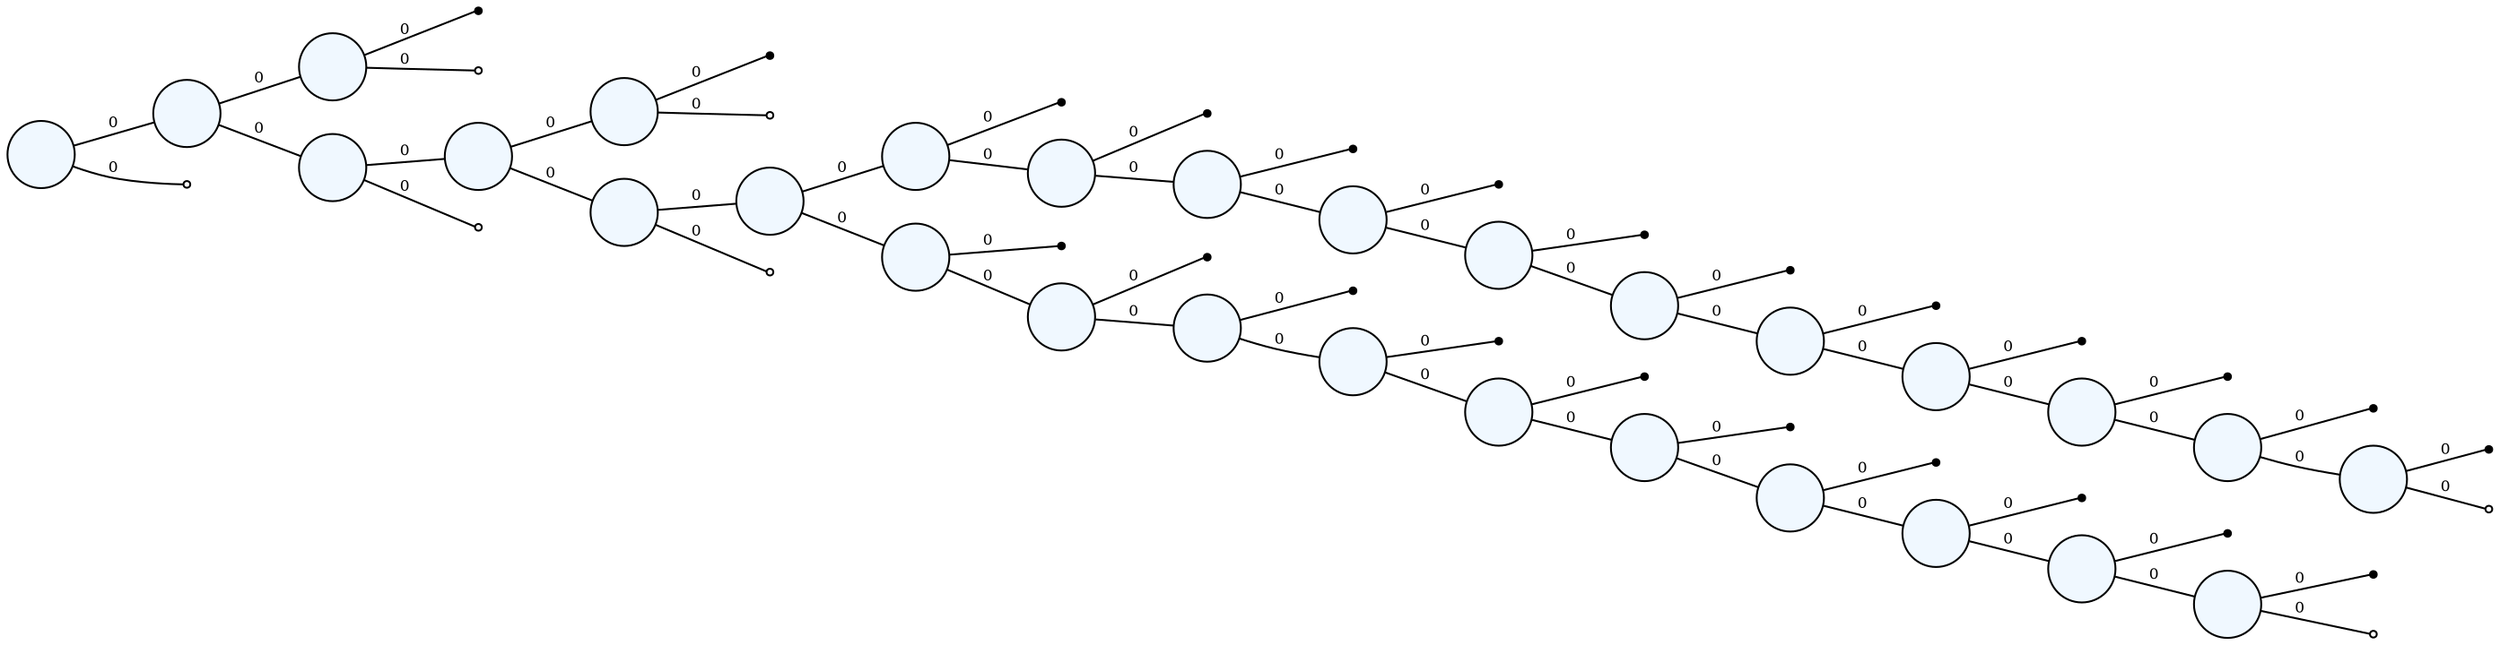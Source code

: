 /*]
Automatically generated by Xholon version 0.9.1, using org.primordion.ef.Xholon2GraphvizBT.java
Fri May 31 16:17:05 GMT-400 2019 1559333825443
model: Cell - BioSystems paper
www.primordion.com/Xholon

To view this file, use Graphviz dot|fdp|neato|twopi|circo|sfdp from http://www.graphviz.org/
For example, to generate an SVG file:
  dot -Tsvg -O ExtraCellularSpace_0_1559333825443.gv
Alternatively try one of these:
  dot -Tsvg -O ExtraCellularSpace_0_1559333825443.gv
  dot -Tsvg -O -Grankdir=LR ExtraCellularSpace_0_1559333825443.gv
  fdp -Tsvg -O ExtraCellularSpace_0_1559333825443.gv
  neato -Tsvg -O ExtraCellularSpace_0_1559333825443.gv
  circo -Tsvg -O ExtraCellularSpace_0_1559333825443.gv
Or use one of: -Tgif -Tjpg -Tpdf -Tpng -Txdot -Txlib
See also: http://www.webgraphviz.com/
See also: http://rise4fun.com/agl/

To repeat this Xholon export:
 $wnd.xh.xport("GraphvizBT", $wnd.xh.root(), '{"gvFileExt":".gv","gvGraph":"graph","layout":"dot","edgeOp":"--","gvCluster":"","shouldShowStateMachineEntities":false,"filter":"--Behavior,Script","nameTemplateNodeId":"^^^^i^","nameTemplateNodeLabel":"R^^^^^","shouldQuoteLabels":true,"shouldShowLinks":false,"shouldShowLinkLabels":false,"shouldSpecifyLayout":false,"maxLabelLen":1,"shouldColor":true,"defaultNodeColor":"#f0f8ff","bgGraphColor":"white","shouldSpecifyShape":true,"shape":"circle","shouldSpecifySize":true,"size":"22","shouldSpecifyFontname":true,"fontname":"\"Courier New\"","shouldSpecifyArrowhead":false,"arrowhead":"vee","shouldSpecifyStylesheet":true,"stylesheet":"Xholon.css","shouldSpecifyRankdir":true,"rankdir":"LR","shouldDisplayGraph":true,"outputFormat":"svg"}');
*/
graph 0 {
 graph [label="",id="ExtraCellularSpace",stylesheet="Xholon.css",rankdir=LR,size=22,fontname="Courier New",bgcolor=white]
 node [style=filled,fillcolor="#f0f8ff",shape=circle,fontname="Courier New"]
 edge [fontsize=8]
0 [label="" id="ExtraCellularSpace"]
0 -- 1 [label="0"];
1 [label="" id="ExtraCellularSpace/ExtraCellularSolution"]
1 -- 2 [label="0"];
2 [label="" id="ExtraCellularSpace/ExtraCellularSolution/Glucose"]
null0 [shape=point fillcolor="#000000"];
2 -- null0 [label="0"];
null1 [shape=point fillcolor="#ffffff"];
2 -- null1 [label="0"];
1 -- 3 [label="0"];
3 [label="" id="ExtraCellularSpace/EukaryoticCell"]
3 -- 4 [label="0"];
4 [label="" id="ExtraCellularSpace/EukaryoticCell/CellMembrane"]
4 -- 5 [label="0"];
5 [label="" id="ExtraCellularSpace/EukaryoticCell/CellMembrane/CellBilayer"]
null2 [shape=point fillcolor="#000000"];
5 -- null2 [label="0"];
null3 [shape=point fillcolor="#ffffff"];
5 -- null3 [label="0"];
4 -- 6 [label="0"];
6 [label="" id="ExtraCellularSpace/EukaryoticCell/Cytoplasm"]
6 -- 7 [label="0"];
7 [label="" id="ExtraCellularSpace/EukaryoticCell/Cytoplasm/Cytosol"]
7 -- 8 [label="0"];
8 [label="" id="ExtraCellularSpace/EukaryoticCell/Cytoplasm/Cytosol/Glucose"]
null4 [shape=point fillcolor="#000000"];
8 -- null4 [label="0"];
8 -- 9 [label="0"];
9 [label="" id="ExtraCellularSpace/EukaryoticCell/Cytoplasm/Cytosol/Glucose_6_Phosphate"]
null5 [shape=point fillcolor="#000000"];
9 -- null5 [label="0"];
9 -- 10 [label="0"];
10 [label="" id="ExtraCellularSpace/EukaryoticCell/Cytoplasm/Cytosol/Fructose_6_Phosphate"]
null6 [shape=point fillcolor="#000000"];
10 -- null6 [label="0"];
10 -- 11 [label="0"];
11 [label="" id="ExtraCellularSpace/EukaryoticCell/Cytoplasm/Cytosol/Fructose_1x6_Biphosphate"]
null7 [shape=point fillcolor="#000000"];
11 -- null7 [label="0"];
11 -- 12 [label="0"];
12 [label="" id="ExtraCellularSpace/EukaryoticCell/Cytoplasm/Cytosol/DihydroxyacetonePhosphate"]
null8 [shape=point fillcolor="#000000"];
12 -- null8 [label="0"];
12 -- 13 [label="0"];
13 [label="" id="ExtraCellularSpace/EukaryoticCell/Cytoplasm/Cytosol/Glyceraldehyde_3_Phosphate"]
null9 [shape=point fillcolor="#000000"];
13 -- null9 [label="0"];
13 -- 14 [label="0"];
14 [label="" id="ExtraCellularSpace/EukaryoticCell/Cytoplasm/Cytosol/X1x3_BisphosphoGlycerate"]
null10 [shape=point fillcolor="#000000"];
14 -- null10 [label="0"];
14 -- 15 [label="0"];
15 [label="" id="ExtraCellularSpace/EukaryoticCell/Cytoplasm/Cytosol/X3_PhosphoGlycerate"]
null11 [shape=point fillcolor="#000000"];
15 -- null11 [label="0"];
15 -- 16 [label="0"];
16 [label="" id="ExtraCellularSpace/EukaryoticCell/Cytoplasm/Cytosol/X2_PhosphoGlycerate"]
null12 [shape=point fillcolor="#000000"];
16 -- null12 [label="0"];
16 -- 17 [label="0"];
17 [label="" id="ExtraCellularSpace/EukaryoticCell/Cytoplasm/Cytosol/PhosphoEnolPyruvate"]
null13 [shape=point fillcolor="#000000"];
17 -- null13 [label="0"];
17 -- 18 [label="0"];
18 [label="" id="ExtraCellularSpace/EukaryoticCell/Cytoplasm/Cytosol/Pyruvate"]
null14 [shape=point fillcolor="#000000"];
18 -- null14 [label="0"];
null15 [shape=point fillcolor="#ffffff"];
18 -- null15 [label="0"];
7 -- 19 [label="0"];
19 [label="" id="ExtraCellularSpace/EukaryoticCell/Cytoplasm/Hexokinase"]
null16 [shape=point fillcolor="#000000"];
19 -- null16 [label="0"];
19 -- 20 [label="0"];
20 [label="" id="ExtraCellularSpace/EukaryoticCell/Cytoplasm/PhosphoGlucoIsomerase"]
null17 [shape=point fillcolor="#000000"];
20 -- null17 [label="0"];
20 -- 21 [label="0"];
21 [label="" id="ExtraCellularSpace/EukaryoticCell/Cytoplasm/PhosphoFructokinase"]
null18 [shape=point fillcolor="#000000"];
21 -- null18 [label="0"];
21 -- 22 [label="0"];
22 [label="" id="ExtraCellularSpace/EukaryoticCell/Cytoplasm/Aldolase"]
null19 [shape=point fillcolor="#000000"];
22 -- null19 [label="0"];
22 -- 23 [label="0"];
23 [label="" id="ExtraCellularSpace/EukaryoticCell/Cytoplasm/TriosePhosphateIsomerase"]
null20 [shape=point fillcolor="#000000"];
23 -- null20 [label="0"];
23 -- 24 [label="0"];
24 [label="" id="ExtraCellularSpace/EukaryoticCell/Cytoplasm/Glyceraldehyde_3_phosphateDehydrogenase"]
null21 [shape=point fillcolor="#000000"];
24 -- null21 [label="0"];
24 -- 25 [label="0"];
25 [label="" id="ExtraCellularSpace/EukaryoticCell/Cytoplasm/PhosphoGlycerokinase"]
null22 [shape=point fillcolor="#000000"];
25 -- null22 [label="0"];
25 -- 26 [label="0"];
26 [label="" id="ExtraCellularSpace/EukaryoticCell/Cytoplasm/PhosphoGlyceromutase"]
null23 [shape=point fillcolor="#000000"];
26 -- null23 [label="0"];
26 -- 27 [label="0"];
27 [label="" id="ExtraCellularSpace/EukaryoticCell/Cytoplasm/Enolase"]
null24 [shape=point fillcolor="#000000"];
27 -- null24 [label="0"];
27 -- 28 [label="0"];
28 [label="" id="ExtraCellularSpace/EukaryoticCell/Cytoplasm/PyruvateKinase"]
null25 [shape=point fillcolor="#000000"];
28 -- null25 [label="0"];
null26 [shape=point fillcolor="#ffffff"];
28 -- null26 [label="0"];
null27 [shape=point fillcolor="#ffffff"];
6 -- null27 [label="0"];
null28 [shape=point fillcolor="#ffffff"];
3 -- null28 [label="0"];
null29 [shape=point fillcolor="#ffffff"];
0 -- null29 [label="0"];
}

